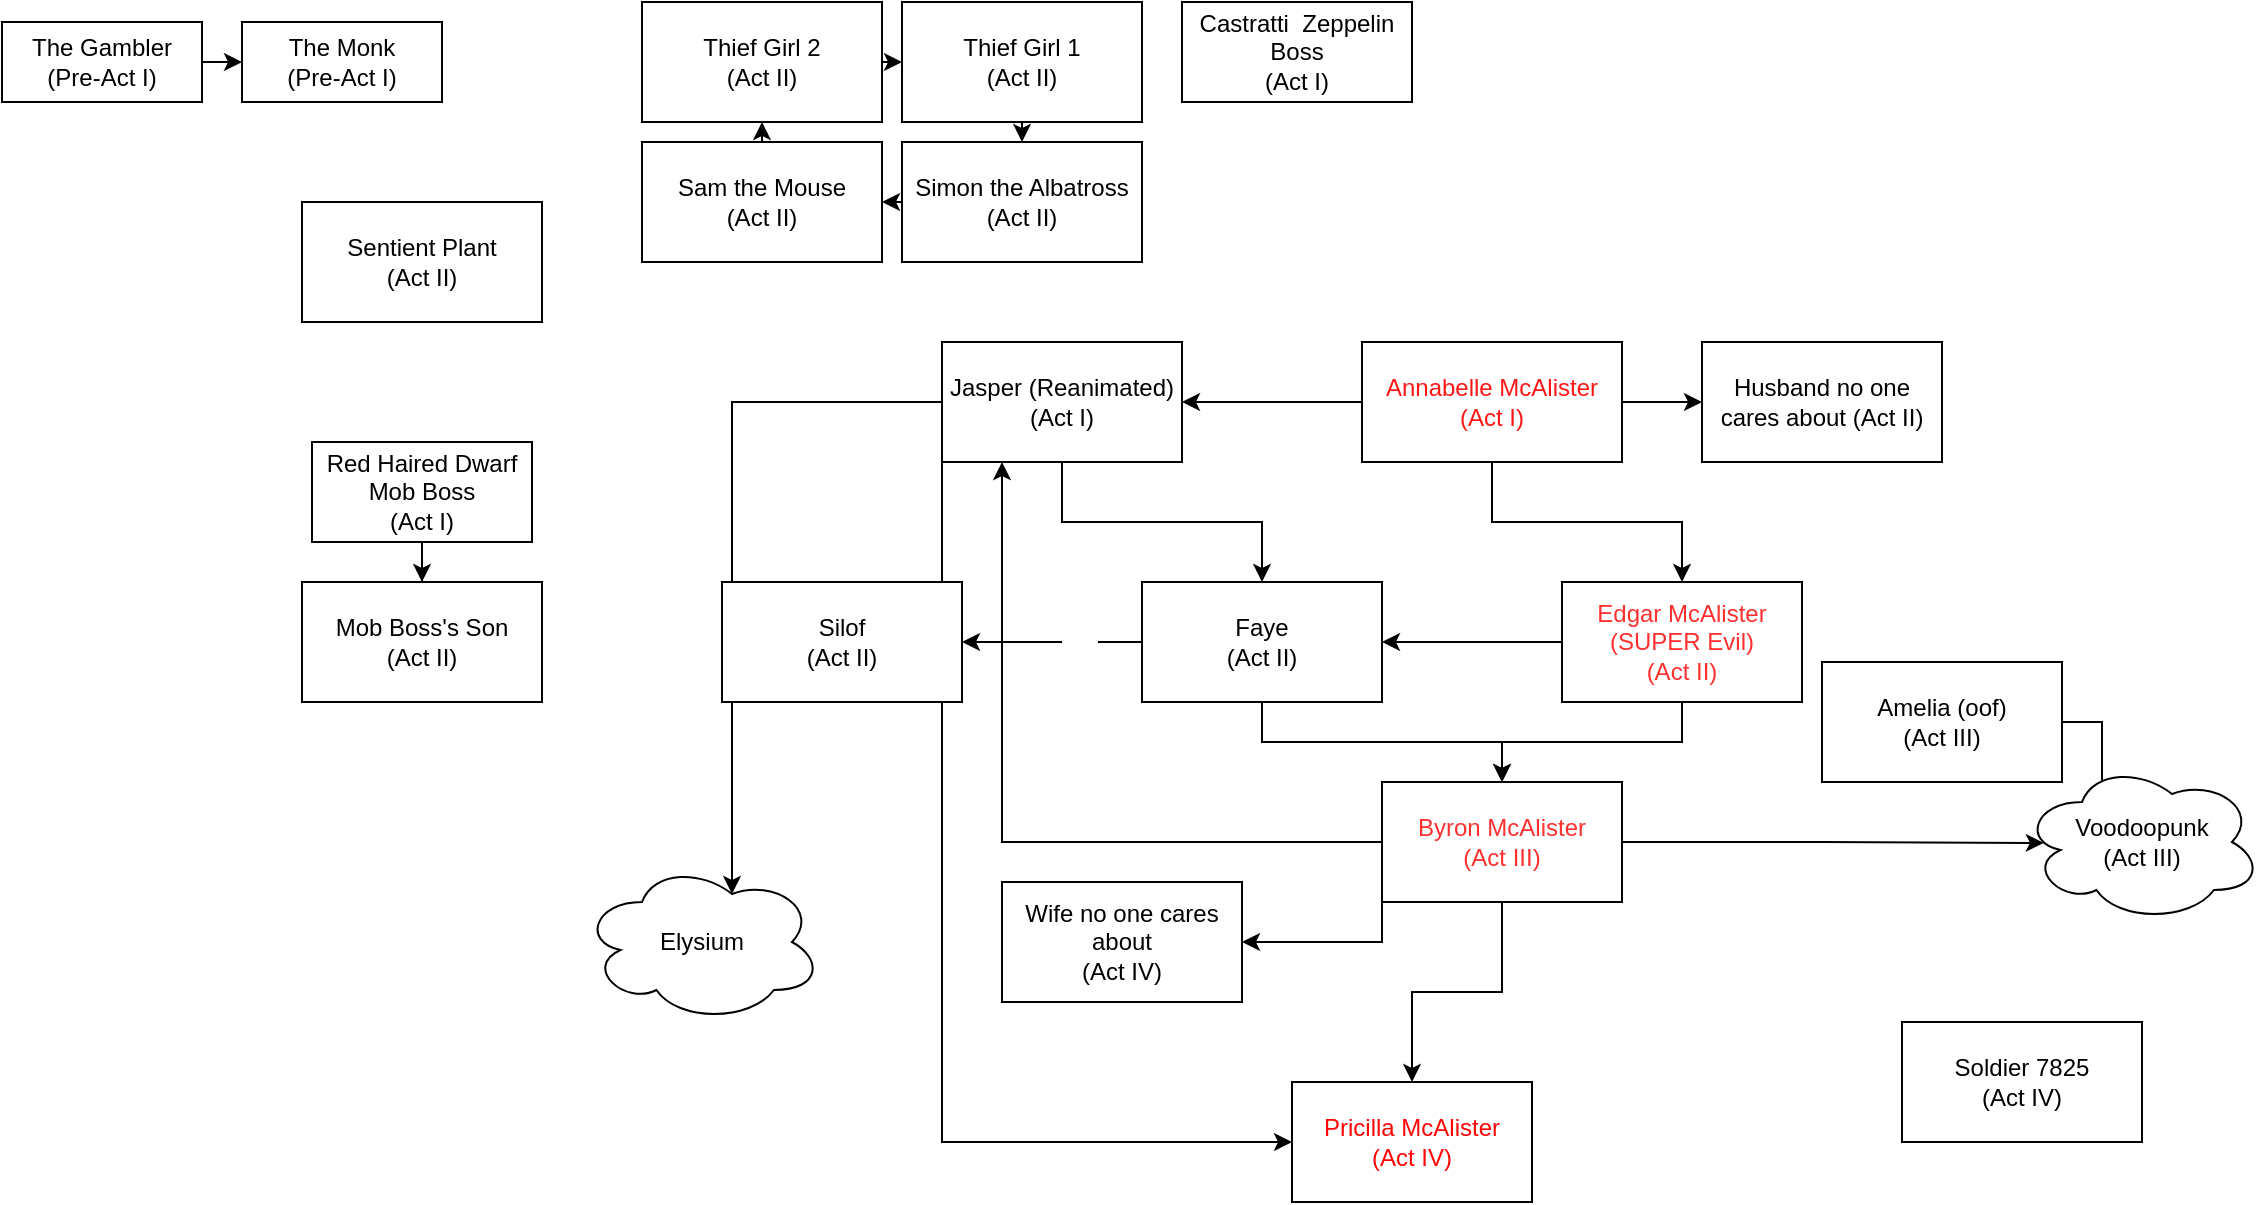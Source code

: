 <mxfile version="20.5.1" type="github"><diagram id="whu691uokbLX-22fUmAk" name="Page-1"><mxGraphModel dx="1828" dy="563" grid="1" gridSize="10" guides="1" tooltips="1" connect="1" arrows="1" fold="1" page="1" pageScale="1" pageWidth="850" pageHeight="1100" math="0" shadow="0"><root><mxCell id="0"/><mxCell id="1" parent="0"/><mxCell id="BBq_c_9lFQ12t3UlsD03-7" style="edgeStyle=orthogonalEdgeStyle;rounded=0;orthogonalLoop=1;jettySize=auto;html=1;entryX=1;entryY=0.5;entryDx=0;entryDy=0;fontColor=#000000;" edge="1" parent="1" source="BBq_c_9lFQ12t3UlsD03-1" target="BBq_c_9lFQ12t3UlsD03-6"><mxGeometry relative="1" as="geometry"/></mxCell><mxCell id="BBq_c_9lFQ12t3UlsD03-9" style="edgeStyle=orthogonalEdgeStyle;rounded=0;orthogonalLoop=1;jettySize=auto;html=1;exitX=1;exitY=0.5;exitDx=0;exitDy=0;entryX=0;entryY=0.5;entryDx=0;entryDy=0;fontColor=#000000;" edge="1" parent="1" source="BBq_c_9lFQ12t3UlsD03-1" target="BBq_c_9lFQ12t3UlsD03-8"><mxGeometry relative="1" as="geometry"/></mxCell><mxCell id="BBq_c_9lFQ12t3UlsD03-11" style="edgeStyle=orthogonalEdgeStyle;rounded=0;orthogonalLoop=1;jettySize=auto;html=1;entryX=0.5;entryY=0;entryDx=0;entryDy=0;fontColor=#FF3030;" edge="1" parent="1" source="BBq_c_9lFQ12t3UlsD03-1" target="BBq_c_9lFQ12t3UlsD03-10"><mxGeometry relative="1" as="geometry"/></mxCell><mxCell id="BBq_c_9lFQ12t3UlsD03-1" value="&lt;font color=&quot;#ff1717&quot;&gt;Annabelle McAlister&lt;br&gt;(Act I)&lt;/font&gt;" style="rounded=0;whiteSpace=wrap;html=1;" vertex="1" parent="1"><mxGeometry x="400" y="210" width="130" height="60" as="geometry"/></mxCell><mxCell id="BBq_c_9lFQ12t3UlsD03-2" value="The Monk&lt;br&gt;(Pre-Act I)" style="rounded=0;whiteSpace=wrap;html=1;" vertex="1" parent="1"><mxGeometry x="-160" y="50" width="100" height="40" as="geometry"/></mxCell><mxCell id="BBq_c_9lFQ12t3UlsD03-42" style="edgeStyle=orthogonalEdgeStyle;rounded=0;orthogonalLoop=1;jettySize=auto;html=1;exitX=1;exitY=0.5;exitDx=0;exitDy=0;entryX=0;entryY=0.5;entryDx=0;entryDy=0;fontColor=#000000;" edge="1" parent="1" source="BBq_c_9lFQ12t3UlsD03-3" target="BBq_c_9lFQ12t3UlsD03-2"><mxGeometry relative="1" as="geometry"/></mxCell><mxCell id="BBq_c_9lFQ12t3UlsD03-3" value="The Gambler&lt;br&gt;(Pre-Act I)" style="rounded=0;whiteSpace=wrap;html=1;" vertex="1" parent="1"><mxGeometry x="-280" y="50" width="100" height="40" as="geometry"/></mxCell><mxCell id="BBq_c_9lFQ12t3UlsD03-15" style="edgeStyle=orthogonalEdgeStyle;rounded=0;orthogonalLoop=1;jettySize=auto;html=1;fontColor=#000000;" edge="1" parent="1" source="BBq_c_9lFQ12t3UlsD03-4" target="BBq_c_9lFQ12t3UlsD03-13"><mxGeometry relative="1" as="geometry"/></mxCell><mxCell id="BBq_c_9lFQ12t3UlsD03-4" value="Red Haired Dwarf Mob Boss&lt;br&gt;(Act I)" style="rounded=0;whiteSpace=wrap;html=1;" vertex="1" parent="1"><mxGeometry x="-125" y="260" width="110" height="50" as="geometry"/></mxCell><mxCell id="BBq_c_9lFQ12t3UlsD03-5" value="Castratti&amp;nbsp; Zeppelin Boss&lt;br&gt;(Act I)" style="rounded=0;whiteSpace=wrap;html=1;" vertex="1" parent="1"><mxGeometry x="310" y="40" width="115" height="50" as="geometry"/></mxCell><mxCell id="BBq_c_9lFQ12t3UlsD03-28" style="edgeStyle=orthogonalEdgeStyle;rounded=0;orthogonalLoop=1;jettySize=auto;html=1;entryX=0.5;entryY=0;entryDx=0;entryDy=0;fontColor=#000000;" edge="1" parent="1" source="BBq_c_9lFQ12t3UlsD03-6" target="BBq_c_9lFQ12t3UlsD03-12"><mxGeometry relative="1" as="geometry"/></mxCell><mxCell id="BBq_c_9lFQ12t3UlsD03-41" style="edgeStyle=orthogonalEdgeStyle;rounded=0;orthogonalLoop=1;jettySize=auto;html=1;entryX=0.625;entryY=0.2;entryDx=0;entryDy=0;entryPerimeter=0;fontColor=#000000;" edge="1" parent="1" source="BBq_c_9lFQ12t3UlsD03-6" target="BBq_c_9lFQ12t3UlsD03-40"><mxGeometry relative="1" as="geometry"/></mxCell><mxCell id="BBq_c_9lFQ12t3UlsD03-56" style="edgeStyle=orthogonalEdgeStyle;rounded=0;orthogonalLoop=1;jettySize=auto;html=1;exitX=0;exitY=1;exitDx=0;exitDy=0;entryX=0;entryY=0.5;entryDx=0;entryDy=0;fontColor=#000000;" edge="1" parent="1" source="BBq_c_9lFQ12t3UlsD03-6" target="BBq_c_9lFQ12t3UlsD03-53"><mxGeometry relative="1" as="geometry"/></mxCell><mxCell id="BBq_c_9lFQ12t3UlsD03-6" value="&lt;font color=&quot;#000000&quot;&gt;Jasper (Reanimated)&lt;br&gt;(Act I)&lt;br&gt;&lt;/font&gt;" style="rounded=0;whiteSpace=wrap;html=1;fontColor=#FF1717;" vertex="1" parent="1"><mxGeometry x="190" y="210" width="120" height="60" as="geometry"/></mxCell><mxCell id="BBq_c_9lFQ12t3UlsD03-8" value="Husband no one cares about (Act II)&lt;br&gt;" style="rounded=0;whiteSpace=wrap;html=1;fontColor=#000000;" vertex="1" parent="1"><mxGeometry x="570" y="210" width="120" height="60" as="geometry"/></mxCell><mxCell id="BBq_c_9lFQ12t3UlsD03-29" style="edgeStyle=orthogonalEdgeStyle;rounded=0;orthogonalLoop=1;jettySize=auto;html=1;entryX=1;entryY=0.5;entryDx=0;entryDy=0;fontColor=#000000;" edge="1" parent="1" source="BBq_c_9lFQ12t3UlsD03-10" target="BBq_c_9lFQ12t3UlsD03-12"><mxGeometry relative="1" as="geometry"/></mxCell><mxCell id="BBq_c_9lFQ12t3UlsD03-33" style="edgeStyle=orthogonalEdgeStyle;rounded=0;orthogonalLoop=1;jettySize=auto;html=1;entryX=0.5;entryY=0;entryDx=0;entryDy=0;fontColor=#000000;" edge="1" parent="1" source="BBq_c_9lFQ12t3UlsD03-10" target="BBq_c_9lFQ12t3UlsD03-32"><mxGeometry relative="1" as="geometry"/></mxCell><mxCell id="BBq_c_9lFQ12t3UlsD03-10" value="&lt;font color=&quot;#ff3030&quot;&gt;Edgar McAlister&lt;br&gt;(SUPER Evil)&lt;br&gt;(Act II)&lt;/font&gt;" style="rounded=0;whiteSpace=wrap;html=1;fontColor=#000000;" vertex="1" parent="1"><mxGeometry x="500" y="330" width="120" height="60" as="geometry"/></mxCell><mxCell id="BBq_c_9lFQ12t3UlsD03-26" style="edgeStyle=orthogonalEdgeStyle;rounded=0;orthogonalLoop=1;jettySize=auto;html=1;exitX=0;exitY=0.5;exitDx=0;exitDy=0;entryX=1;entryY=0.5;entryDx=0;entryDy=0;fontColor=#000000;startArrow=none;" edge="1" parent="1" source="BBq_c_9lFQ12t3UlsD03-27" target="BBq_c_9lFQ12t3UlsD03-25"><mxGeometry relative="1" as="geometry"/></mxCell><mxCell id="BBq_c_9lFQ12t3UlsD03-34" style="edgeStyle=orthogonalEdgeStyle;rounded=0;orthogonalLoop=1;jettySize=auto;html=1;exitX=0.5;exitY=1;exitDx=0;exitDy=0;entryX=0.5;entryY=0;entryDx=0;entryDy=0;fontColor=#000000;" edge="1" parent="1" source="BBq_c_9lFQ12t3UlsD03-12" target="BBq_c_9lFQ12t3UlsD03-32"><mxGeometry relative="1" as="geometry"/></mxCell><mxCell id="BBq_c_9lFQ12t3UlsD03-12" value="&lt;font color=&quot;#000000&quot;&gt;Faye&lt;br&gt;(Act II)&lt;br&gt;&lt;/font&gt;" style="rounded=0;whiteSpace=wrap;html=1;fontColor=#FF3030;" vertex="1" parent="1"><mxGeometry x="290" y="330" width="120" height="60" as="geometry"/></mxCell><mxCell id="BBq_c_9lFQ12t3UlsD03-13" value="Mob Boss's Son&lt;br&gt;(Act II)" style="rounded=0;whiteSpace=wrap;html=1;fontColor=#000000;" vertex="1" parent="1"><mxGeometry x="-130" y="330" width="120" height="60" as="geometry"/></mxCell><mxCell id="BBq_c_9lFQ12t3UlsD03-20" style="edgeStyle=orthogonalEdgeStyle;rounded=0;orthogonalLoop=1;jettySize=auto;html=1;exitX=0.5;exitY=1;exitDx=0;exitDy=0;entryX=0.5;entryY=0;entryDx=0;entryDy=0;fontColor=#000000;" edge="1" parent="1" source="BBq_c_9lFQ12t3UlsD03-16" target="BBq_c_9lFQ12t3UlsD03-19"><mxGeometry relative="1" as="geometry"/></mxCell><mxCell id="BBq_c_9lFQ12t3UlsD03-16" value="Thief Girl 1&lt;br&gt;(Act II)" style="rounded=0;whiteSpace=wrap;html=1;fontColor=#000000;" vertex="1" parent="1"><mxGeometry x="170" y="40" width="120" height="60" as="geometry"/></mxCell><mxCell id="BBq_c_9lFQ12t3UlsD03-23" style="edgeStyle=orthogonalEdgeStyle;rounded=0;orthogonalLoop=1;jettySize=auto;html=1;exitX=1;exitY=0.5;exitDx=0;exitDy=0;entryX=0;entryY=0.5;entryDx=0;entryDy=0;fontColor=#000000;" edge="1" parent="1" source="BBq_c_9lFQ12t3UlsD03-17" target="BBq_c_9lFQ12t3UlsD03-16"><mxGeometry relative="1" as="geometry"/></mxCell><mxCell id="BBq_c_9lFQ12t3UlsD03-17" value="Thief Girl 2&lt;br&gt;(Act II)" style="rounded=0;whiteSpace=wrap;html=1;fontColor=#000000;" vertex="1" parent="1"><mxGeometry x="40" y="40" width="120" height="60" as="geometry"/></mxCell><mxCell id="BBq_c_9lFQ12t3UlsD03-22" style="edgeStyle=orthogonalEdgeStyle;rounded=0;orthogonalLoop=1;jettySize=auto;html=1;exitX=0.5;exitY=0;exitDx=0;exitDy=0;entryX=0.5;entryY=1;entryDx=0;entryDy=0;fontColor=#000000;" edge="1" parent="1" source="BBq_c_9lFQ12t3UlsD03-18" target="BBq_c_9lFQ12t3UlsD03-17"><mxGeometry relative="1" as="geometry"/></mxCell><mxCell id="BBq_c_9lFQ12t3UlsD03-18" value="Sam the Mouse&lt;br&gt;(Act II)" style="rounded=0;whiteSpace=wrap;html=1;fontColor=#000000;" vertex="1" parent="1"><mxGeometry x="40" y="110" width="120" height="60" as="geometry"/></mxCell><mxCell id="BBq_c_9lFQ12t3UlsD03-21" style="edgeStyle=orthogonalEdgeStyle;rounded=0;orthogonalLoop=1;jettySize=auto;html=1;exitX=0;exitY=0.5;exitDx=0;exitDy=0;entryX=1;entryY=0.5;entryDx=0;entryDy=0;fontColor=#000000;" edge="1" parent="1" source="BBq_c_9lFQ12t3UlsD03-19" target="BBq_c_9lFQ12t3UlsD03-18"><mxGeometry relative="1" as="geometry"/></mxCell><mxCell id="BBq_c_9lFQ12t3UlsD03-19" value="Simon the Albatross&lt;br&gt;(Act II)" style="rounded=0;whiteSpace=wrap;html=1;fontColor=#000000;" vertex="1" parent="1"><mxGeometry x="170" y="110" width="120" height="60" as="geometry"/></mxCell><mxCell id="BBq_c_9lFQ12t3UlsD03-24" value="Sentient Plant&lt;br&gt;(Act II)" style="rounded=0;whiteSpace=wrap;html=1;fontColor=#000000;" vertex="1" parent="1"><mxGeometry x="-130" y="140" width="120" height="60" as="geometry"/></mxCell><mxCell id="BBq_c_9lFQ12t3UlsD03-25" value="&lt;font color=&quot;#000000&quot;&gt;Silof&lt;br&gt;(Act II)&lt;br&gt;&lt;/font&gt;" style="rounded=0;whiteSpace=wrap;html=1;fontColor=#FF3030;" vertex="1" parent="1"><mxGeometry x="80" y="330" width="120" height="60" as="geometry"/></mxCell><mxCell id="BBq_c_9lFQ12t3UlsD03-27" value="" style="shape=image;html=1;verticalAlign=top;verticalLabelPosition=bottom;labelBackgroundColor=#ffffff;imageAspect=0;aspect=fixed;image=https://cdn1.iconfinder.com/data/icons/social-media-vol-3/24/_x-128.png;fontColor=#000000;" vertex="1" parent="1"><mxGeometry x="250" y="351" width="18" height="18" as="geometry"/></mxCell><mxCell id="BBq_c_9lFQ12t3UlsD03-31" value="" style="edgeStyle=orthogonalEdgeStyle;rounded=0;orthogonalLoop=1;jettySize=auto;html=1;exitX=0;exitY=0.5;exitDx=0;exitDy=0;entryX=1;entryY=0.5;entryDx=0;entryDy=0;fontColor=#000000;endArrow=none;" edge="1" parent="1" source="BBq_c_9lFQ12t3UlsD03-12" target="BBq_c_9lFQ12t3UlsD03-27"><mxGeometry relative="1" as="geometry"><mxPoint x="290" y="360" as="sourcePoint"/><mxPoint x="220" y="360" as="targetPoint"/></mxGeometry></mxCell><mxCell id="BBq_c_9lFQ12t3UlsD03-39" style="edgeStyle=orthogonalEdgeStyle;rounded=0;orthogonalLoop=1;jettySize=auto;html=1;entryX=0.091;entryY=0.506;entryDx=0;entryDy=0;entryPerimeter=0;fontColor=#000000;" edge="1" parent="1" source="BBq_c_9lFQ12t3UlsD03-32" target="BBq_c_9lFQ12t3UlsD03-36"><mxGeometry relative="1" as="geometry"/></mxCell><mxCell id="BBq_c_9lFQ12t3UlsD03-43" style="edgeStyle=orthogonalEdgeStyle;rounded=0;orthogonalLoop=1;jettySize=auto;html=1;entryX=0.25;entryY=1;entryDx=0;entryDy=0;fontColor=#000000;" edge="1" parent="1" source="BBq_c_9lFQ12t3UlsD03-32" target="BBq_c_9lFQ12t3UlsD03-6"><mxGeometry relative="1" as="geometry"/></mxCell><mxCell id="BBq_c_9lFQ12t3UlsD03-52" style="edgeStyle=orthogonalEdgeStyle;rounded=0;orthogonalLoop=1;jettySize=auto;html=1;exitX=0;exitY=1;exitDx=0;exitDy=0;entryX=1;entryY=0.5;entryDx=0;entryDy=0;fontColor=#000000;" edge="1" parent="1" source="BBq_c_9lFQ12t3UlsD03-32" target="BBq_c_9lFQ12t3UlsD03-51"><mxGeometry relative="1" as="geometry"/></mxCell><mxCell id="BBq_c_9lFQ12t3UlsD03-54" style="edgeStyle=orthogonalEdgeStyle;rounded=0;orthogonalLoop=1;jettySize=auto;html=1;exitX=0.5;exitY=1;exitDx=0;exitDy=0;entryX=0.5;entryY=0;entryDx=0;entryDy=0;fontColor=#000000;" edge="1" parent="1" source="BBq_c_9lFQ12t3UlsD03-32" target="BBq_c_9lFQ12t3UlsD03-53"><mxGeometry relative="1" as="geometry"/></mxCell><mxCell id="BBq_c_9lFQ12t3UlsD03-32" value="&lt;font color=&quot;#ff3030&quot;&gt;Byron McAlister&lt;br&gt;(Act III)&lt;/font&gt;" style="rounded=0;whiteSpace=wrap;html=1;fontColor=#000000;" vertex="1" parent="1"><mxGeometry x="410" y="430" width="120" height="60" as="geometry"/></mxCell><mxCell id="BBq_c_9lFQ12t3UlsD03-37" style="edgeStyle=orthogonalEdgeStyle;rounded=0;orthogonalLoop=1;jettySize=auto;html=1;exitX=1;exitY=0.5;exitDx=0;exitDy=0;entryX=0.16;entryY=0.55;entryDx=0;entryDy=0;entryPerimeter=0;fontColor=#000000;" edge="1" parent="1" source="BBq_c_9lFQ12t3UlsD03-35" target="BBq_c_9lFQ12t3UlsD03-36"><mxGeometry relative="1" as="geometry"/></mxCell><mxCell id="BBq_c_9lFQ12t3UlsD03-35" value="Amelia (oof)&lt;br&gt;(Act III)" style="rounded=0;whiteSpace=wrap;html=1;fontColor=#000000;" vertex="1" parent="1"><mxGeometry x="630" y="370" width="120" height="60" as="geometry"/></mxCell><mxCell id="BBq_c_9lFQ12t3UlsD03-36" value="Voodoopunk&lt;br&gt;(Act III)" style="ellipse;shape=cloud;whiteSpace=wrap;html=1;fontColor=#000000;" vertex="1" parent="1"><mxGeometry x="730" y="420" width="120" height="80" as="geometry"/></mxCell><mxCell id="BBq_c_9lFQ12t3UlsD03-40" value="Elysium" style="ellipse;shape=cloud;whiteSpace=wrap;html=1;fontColor=#000000;" vertex="1" parent="1"><mxGeometry x="10" y="470" width="120" height="80" as="geometry"/></mxCell><mxCell id="BBq_c_9lFQ12t3UlsD03-51" value="Wife no one cares about&lt;br&gt;(Act IV)" style="rounded=0;whiteSpace=wrap;html=1;fontColor=#000000;" vertex="1" parent="1"><mxGeometry x="220" y="480" width="120" height="60" as="geometry"/></mxCell><mxCell id="BBq_c_9lFQ12t3UlsD03-53" value="&lt;font color=&quot;#ff0505&quot;&gt;Pricilla McAlister&lt;br&gt;(Act IV)&lt;/font&gt;" style="rounded=0;whiteSpace=wrap;html=1;fontColor=#000000;" vertex="1" parent="1"><mxGeometry x="365" y="580" width="120" height="60" as="geometry"/></mxCell><mxCell id="BBq_c_9lFQ12t3UlsD03-55" value="&lt;font color=&quot;#000000&quot;&gt;Soldier 7825&lt;br&gt;(Act IV)&lt;br&gt;&lt;/font&gt;" style="rounded=0;whiteSpace=wrap;html=1;fontColor=#FF0505;" vertex="1" parent="1"><mxGeometry x="670" y="550" width="120" height="60" as="geometry"/></mxCell></root></mxGraphModel></diagram></mxfile>